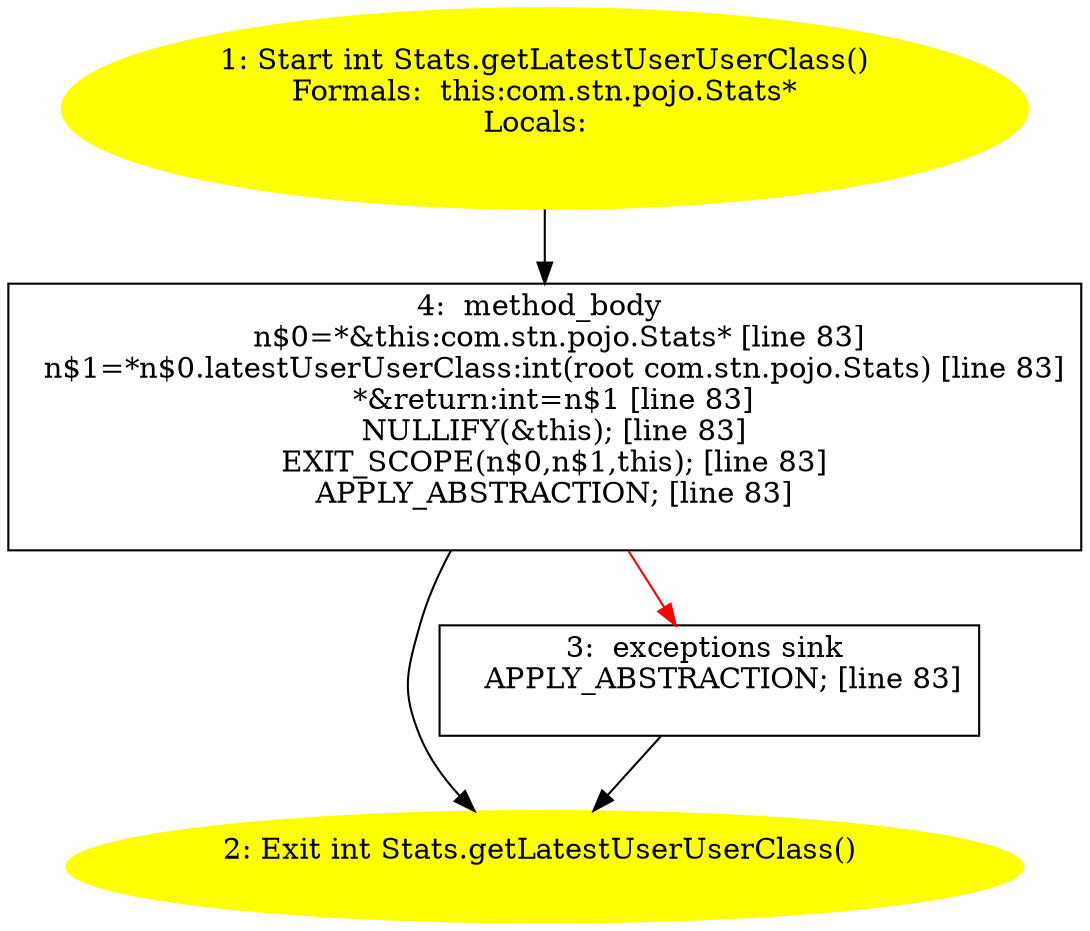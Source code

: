 /* @generated */
digraph cfg {
"com.stn.pojo.Stats.getLatestUserUserClass():int.6a40efa8b5fb7f66ef2544367a799479_1" [label="1: Start int Stats.getLatestUserUserClass()\nFormals:  this:com.stn.pojo.Stats*\nLocals:  \n  " color=yellow style=filled]
	

	 "com.stn.pojo.Stats.getLatestUserUserClass():int.6a40efa8b5fb7f66ef2544367a799479_1" -> "com.stn.pojo.Stats.getLatestUserUserClass():int.6a40efa8b5fb7f66ef2544367a799479_4" ;
"com.stn.pojo.Stats.getLatestUserUserClass():int.6a40efa8b5fb7f66ef2544367a799479_2" [label="2: Exit int Stats.getLatestUserUserClass() \n  " color=yellow style=filled]
	

"com.stn.pojo.Stats.getLatestUserUserClass():int.6a40efa8b5fb7f66ef2544367a799479_3" [label="3:  exceptions sink \n   APPLY_ABSTRACTION; [line 83]\n " shape="box"]
	

	 "com.stn.pojo.Stats.getLatestUserUserClass():int.6a40efa8b5fb7f66ef2544367a799479_3" -> "com.stn.pojo.Stats.getLatestUserUserClass():int.6a40efa8b5fb7f66ef2544367a799479_2" ;
"com.stn.pojo.Stats.getLatestUserUserClass():int.6a40efa8b5fb7f66ef2544367a799479_4" [label="4:  method_body \n   n$0=*&this:com.stn.pojo.Stats* [line 83]\n  n$1=*n$0.latestUserUserClass:int(root com.stn.pojo.Stats) [line 83]\n  *&return:int=n$1 [line 83]\n  NULLIFY(&this); [line 83]\n  EXIT_SCOPE(n$0,n$1,this); [line 83]\n  APPLY_ABSTRACTION; [line 83]\n " shape="box"]
	

	 "com.stn.pojo.Stats.getLatestUserUserClass():int.6a40efa8b5fb7f66ef2544367a799479_4" -> "com.stn.pojo.Stats.getLatestUserUserClass():int.6a40efa8b5fb7f66ef2544367a799479_2" ;
	 "com.stn.pojo.Stats.getLatestUserUserClass():int.6a40efa8b5fb7f66ef2544367a799479_4" -> "com.stn.pojo.Stats.getLatestUserUserClass():int.6a40efa8b5fb7f66ef2544367a799479_3" [color="red" ];
}
